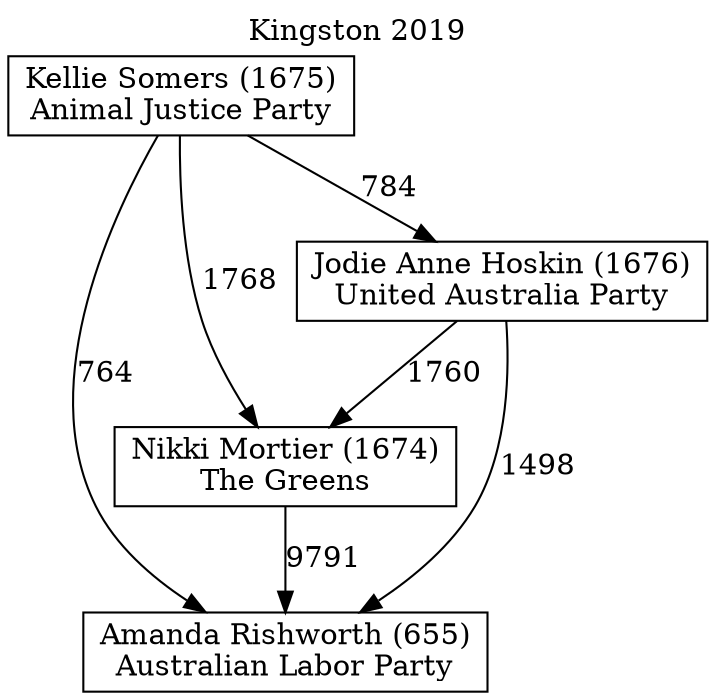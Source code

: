 // House preference flow
digraph "Amanda Rishworth (655)_Kingston_2019" {
	graph [label="Kingston 2019" labelloc=t mclimit=10]
	node [shape=box]
	"Amanda Rishworth (655)" [label="Amanda Rishworth (655)
Australian Labor Party"]
	"Nikki Mortier (1674)" [label="Nikki Mortier (1674)
The Greens"]
	"Jodie Anne Hoskin (1676)" [label="Jodie Anne Hoskin (1676)
United Australia Party"]
	"Kellie Somers (1675)" [label="Kellie Somers (1675)
Animal Justice Party"]
	"Nikki Mortier (1674)" -> "Amanda Rishworth (655)" [label=9791]
	"Jodie Anne Hoskin (1676)" -> "Nikki Mortier (1674)" [label=1760]
	"Kellie Somers (1675)" -> "Jodie Anne Hoskin (1676)" [label=784]
	"Jodie Anne Hoskin (1676)" -> "Amanda Rishworth (655)" [label=1498]
	"Kellie Somers (1675)" -> "Amanda Rishworth (655)" [label=764]
	"Kellie Somers (1675)" -> "Nikki Mortier (1674)" [label=1768]
}
